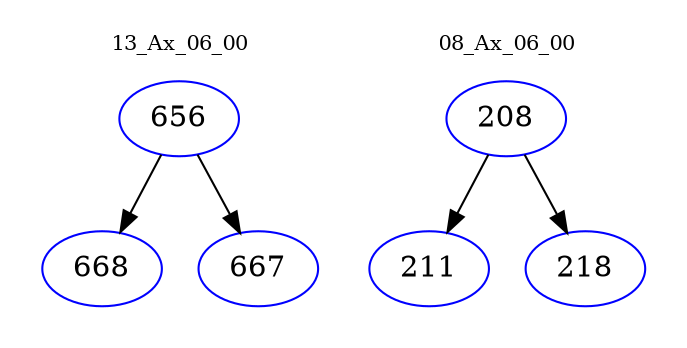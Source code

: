digraph{
subgraph cluster_0 {
color = white
label = "13_Ax_06_00";
fontsize=10;
T0_656 [label="656", color="blue"]
T0_656 -> T0_668 [color="black"]
T0_668 [label="668", color="blue"]
T0_656 -> T0_667 [color="black"]
T0_667 [label="667", color="blue"]
}
subgraph cluster_1 {
color = white
label = "08_Ax_06_00";
fontsize=10;
T1_208 [label="208", color="blue"]
T1_208 -> T1_211 [color="black"]
T1_211 [label="211", color="blue"]
T1_208 -> T1_218 [color="black"]
T1_218 [label="218", color="blue"]
}
}
